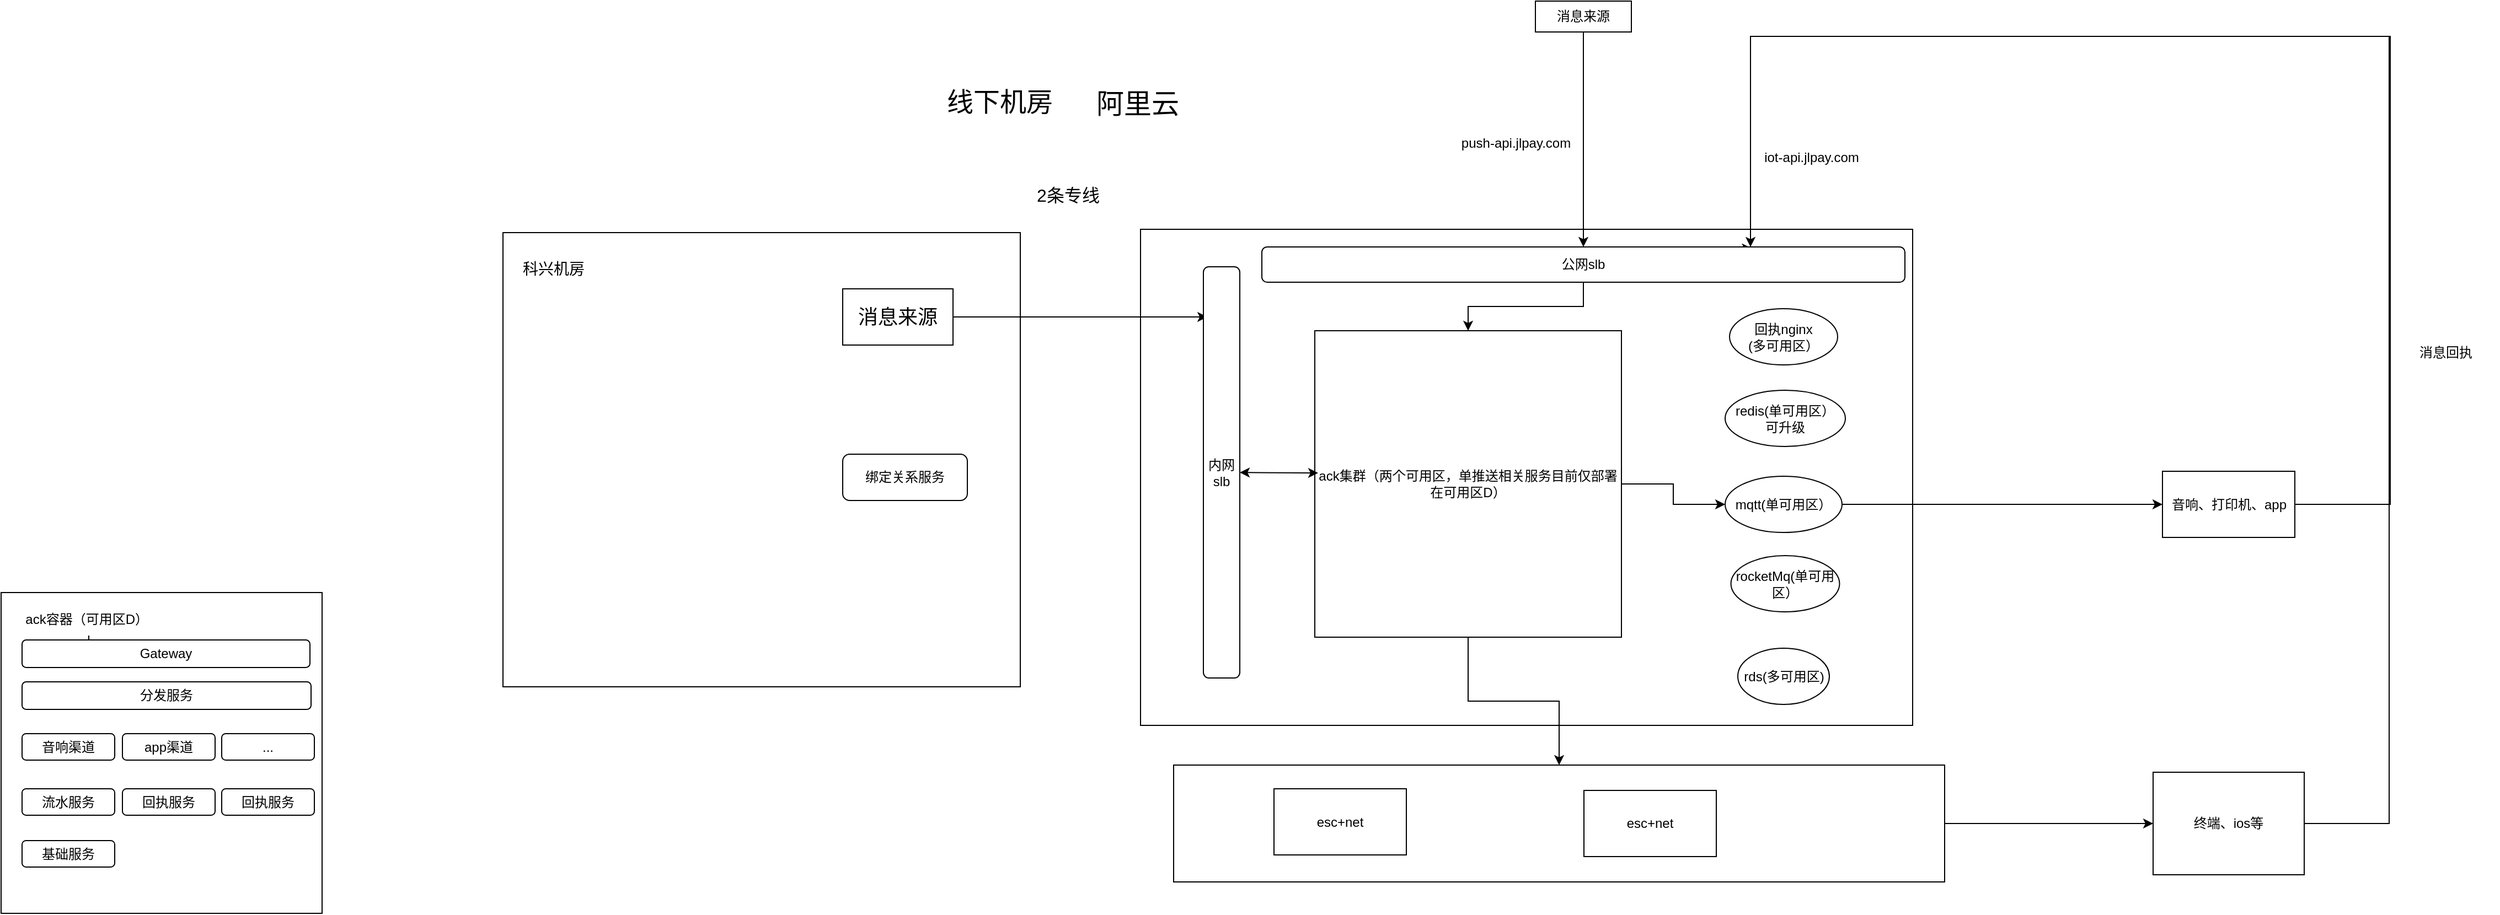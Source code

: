 <mxfile version="21.0.2" type="github">
  <diagram name="第 1 页" id="MCr-TpRp9YQij4r24jKr">
    <mxGraphModel dx="3855" dy="829" grid="0" gridSize="10" guides="1" tooltips="1" connect="1" arrows="1" fold="1" page="1" pageScale="1" pageWidth="2339" pageHeight="3300" math="0" shadow="0">
      <root>
        <mxCell id="0" />
        <mxCell id="1" parent="0" />
        <mxCell id="wj7ze2FspyCpMLqPtbik-46" value="" style="rounded=0;whiteSpace=wrap;html=1;fillStyle=auto;gradientColor=default;fillColor=none;" parent="1" vertex="1">
          <mxGeometry x="66" y="242" width="700" height="450" as="geometry" />
        </mxCell>
        <mxCell id="wj7ze2FspyCpMLqPtbik-3" value="" style="whiteSpace=wrap;html=1;aspect=fixed;" parent="1" vertex="1">
          <mxGeometry x="-967" y="571.5" width="291" height="291" as="geometry" />
        </mxCell>
        <mxCell id="wj7ze2FspyCpMLqPtbik-30" value="" style="edgeStyle=orthogonalEdgeStyle;rounded=0;orthogonalLoop=1;jettySize=auto;html=1;" parent="1" source="wj7ze2FspyCpMLqPtbik-4" target="wj7ze2FspyCpMLqPtbik-5" edge="1">
          <mxGeometry relative="1" as="geometry" />
        </mxCell>
        <mxCell id="wj7ze2FspyCpMLqPtbik-4" value="ack容器（可用区D）&amp;nbsp;" style="text;html=1;strokeColor=none;fillColor=none;align=center;verticalAlign=middle;whiteSpace=wrap;rounded=0;" parent="1" vertex="1">
          <mxGeometry x="-967" y="580.5" width="159" height="30" as="geometry" />
        </mxCell>
        <mxCell id="wj7ze2FspyCpMLqPtbik-5" value="Gateway" style="rounded=1;whiteSpace=wrap;html=1;" parent="1" vertex="1">
          <mxGeometry x="-948" y="614.5" width="261" height="25" as="geometry" />
        </mxCell>
        <mxCell id="wj7ze2FspyCpMLqPtbik-6" value="分发服务" style="rounded=1;whiteSpace=wrap;html=1;" parent="1" vertex="1">
          <mxGeometry x="-948" y="652.5" width="262" height="25" as="geometry" />
        </mxCell>
        <mxCell id="wj7ze2FspyCpMLqPtbik-7" value="音响渠道" style="rounded=1;whiteSpace=wrap;html=1;" parent="1" vertex="1">
          <mxGeometry x="-948" y="699.5" width="84" height="24" as="geometry" />
        </mxCell>
        <mxCell id="wj7ze2FspyCpMLqPtbik-8" value="app渠道" style="rounded=1;whiteSpace=wrap;html=1;" parent="1" vertex="1">
          <mxGeometry x="-857" y="699.5" width="84" height="24" as="geometry" />
        </mxCell>
        <mxCell id="wj7ze2FspyCpMLqPtbik-11" value="..." style="rounded=1;whiteSpace=wrap;html=1;" parent="1" vertex="1">
          <mxGeometry x="-767" y="699.5" width="84" height="24" as="geometry" />
        </mxCell>
        <mxCell id="wj7ze2FspyCpMLqPtbik-15" value="流水服务" style="rounded=1;whiteSpace=wrap;html=1;" parent="1" vertex="1">
          <mxGeometry x="-948" y="749.5" width="84" height="24" as="geometry" />
        </mxCell>
        <mxCell id="wj7ze2FspyCpMLqPtbik-16" value="回执服务" style="rounded=1;whiteSpace=wrap;html=1;" parent="1" vertex="1">
          <mxGeometry x="-857" y="749.5" width="84" height="24" as="geometry" />
        </mxCell>
        <mxCell id="wj7ze2FspyCpMLqPtbik-17" value="回执服务" style="rounded=1;whiteSpace=wrap;html=1;" parent="1" vertex="1">
          <mxGeometry x="-767" y="749.5" width="84" height="24" as="geometry" />
        </mxCell>
        <mxCell id="wj7ze2FspyCpMLqPtbik-18" value="基础服务" style="rounded=1;whiteSpace=wrap;html=1;" parent="1" vertex="1">
          <mxGeometry x="-948" y="796.5" width="84" height="24" as="geometry" />
        </mxCell>
        <mxCell id="wj7ze2FspyCpMLqPtbik-48" value="线下机房" style="text;html=1;align=center;verticalAlign=middle;resizable=0;points=[];autosize=1;strokeColor=none;fillColor=none;fontSize=24;" parent="1" vertex="1">
          <mxGeometry x="-119" y="106" width="114" height="41" as="geometry" />
        </mxCell>
        <mxCell id="wj7ze2FspyCpMLqPtbik-49" value="阿里云" style="text;html=1;align=center;verticalAlign=middle;resizable=0;points=[];autosize=1;strokeColor=none;fillColor=none;fontSize=25;" parent="1" vertex="1">
          <mxGeometry x="16" y="105.5" width="93" height="42" as="geometry" />
        </mxCell>
        <mxCell id="wj7ze2FspyCpMLqPtbik-59" style="edgeStyle=orthogonalEdgeStyle;rounded=0;orthogonalLoop=1;jettySize=auto;html=1;exitX=0.5;exitY=1;exitDx=0;exitDy=0;" parent="1" edge="1">
          <mxGeometry relative="1" as="geometry">
            <mxPoint x="1289" y="652" as="sourcePoint" />
            <mxPoint x="1289" y="652" as="targetPoint" />
          </mxGeometry>
        </mxCell>
        <mxCell id="wj7ze2FspyCpMLqPtbik-63" value="rds(多可用区)" style="ellipse;whiteSpace=wrap;html=1;" parent="1" vertex="1">
          <mxGeometry x="607.5" y="622" width="83" height="51" as="geometry" />
        </mxCell>
        <mxCell id="wj7ze2FspyCpMLqPtbik-64" value="redis(单可用区）&lt;br&gt;可升级" style="ellipse;whiteSpace=wrap;html=1;" parent="1" vertex="1">
          <mxGeometry x="596" y="388" width="109" height="51" as="geometry" />
        </mxCell>
        <mxCell id="wj7ze2FspyCpMLqPtbik-72" value="绑定关系服务" style="rounded=1;whiteSpace=wrap;html=1;" parent="1" vertex="1">
          <mxGeometry x="-204" y="446" width="113" height="42" as="geometry" />
        </mxCell>
        <mxCell id="wj7ze2FspyCpMLqPtbik-74" value="rocketMq(单可用区）" style="ellipse;whiteSpace=wrap;html=1;" parent="1" vertex="1">
          <mxGeometry x="601.25" y="538" width="98.5" height="51" as="geometry" />
        </mxCell>
        <mxCell id="wj7ze2FspyCpMLqPtbik-75" style="edgeStyle=orthogonalEdgeStyle;rounded=0;orthogonalLoop=1;jettySize=auto;html=1;exitX=0.5;exitY=1;exitDx=0;exitDy=0;" parent="1" edge="1">
          <mxGeometry relative="1" as="geometry">
            <mxPoint x="1289" y="652" as="sourcePoint" />
            <mxPoint x="1289" y="652" as="targetPoint" />
          </mxGeometry>
        </mxCell>
        <mxCell id="wj7ze2FspyCpMLqPtbik-83" value="&lt;font style=&quot;font-size: 16px;&quot;&gt;2条专线&lt;/font&gt;" style="text;html=1;align=center;verticalAlign=middle;resizable=0;points=[];autosize=1;strokeColor=none;fillColor=none;" parent="1" vertex="1">
          <mxGeometry x="-38" y="195" width="75" height="31" as="geometry" />
        </mxCell>
        <mxCell id="zfmJjST6kK-W_wdBdOCa-14" style="edgeStyle=orthogonalEdgeStyle;rounded=0;orthogonalLoop=1;jettySize=auto;html=1;" edge="1" parent="1" source="wj7ze2FspyCpMLqPtbik-88" target="wj7ze2FspyCpMLqPtbik-105">
          <mxGeometry relative="1" as="geometry" />
        </mxCell>
        <mxCell id="wj7ze2FspyCpMLqPtbik-88" value="mqtt(单可用区）" style="ellipse;whiteSpace=wrap;html=1;" parent="1" vertex="1">
          <mxGeometry x="596" y="466" width="106" height="51" as="geometry" />
        </mxCell>
        <mxCell id="wj7ze2FspyCpMLqPtbik-89" value="回执nginx&lt;br&gt;(多可用区）" style="ellipse;whiteSpace=wrap;html=1;" parent="1" vertex="1">
          <mxGeometry x="600" y="314" width="98" height="51" as="geometry" />
        </mxCell>
        <mxCell id="zfmJjST6kK-W_wdBdOCa-30" style="edgeStyle=orthogonalEdgeStyle;rounded=0;orthogonalLoop=1;jettySize=auto;html=1;entryX=0.109;entryY=0.122;entryDx=0;entryDy=0;entryPerimeter=0;" edge="1" parent="1" source="wj7ze2FspyCpMLqPtbik-71" target="zfmJjST6kK-W_wdBdOCa-6">
          <mxGeometry relative="1" as="geometry" />
        </mxCell>
        <mxCell id="wj7ze2FspyCpMLqPtbik-71" value="&lt;font style=&quot;font-size: 18px;&quot;&gt;消息来源&lt;/font&gt;" style="rounded=0;whiteSpace=wrap;html=1;" parent="1" vertex="1">
          <mxGeometry x="-204" y="296" width="100" height="51" as="geometry" />
        </mxCell>
        <mxCell id="zfmJjST6kK-W_wdBdOCa-25" style="edgeStyle=orthogonalEdgeStyle;rounded=0;orthogonalLoop=1;jettySize=auto;html=1;entryX=0.762;entryY=0.044;entryDx=0;entryDy=0;entryPerimeter=0;" edge="1" parent="1" source="wj7ze2FspyCpMLqPtbik-105" target="zfmJjST6kK-W_wdBdOCa-2">
          <mxGeometry relative="1" as="geometry">
            <Array as="points">
              <mxPoint x="1199" y="492" />
              <mxPoint x="1199" y="67" />
              <mxPoint x="619" y="67" />
              <mxPoint x="619" y="259" />
            </Array>
          </mxGeometry>
        </mxCell>
        <mxCell id="wj7ze2FspyCpMLqPtbik-105" value="音响、打印机、app" style="whiteSpace=wrap;html=1;" parent="1" vertex="1">
          <mxGeometry x="992.5" y="461.5" width="120" height="60" as="geometry" />
        </mxCell>
        <mxCell id="zfmJjST6kK-W_wdBdOCa-4" style="edgeStyle=orthogonalEdgeStyle;rounded=0;orthogonalLoop=1;jettySize=auto;html=1;entryX=0.5;entryY=0;entryDx=0;entryDy=0;" edge="1" parent="1" source="wj7ze2FspyCpMLqPtbik-109" target="zfmJjST6kK-W_wdBdOCa-2">
          <mxGeometry relative="1" as="geometry" />
        </mxCell>
        <mxCell id="wj7ze2FspyCpMLqPtbik-109" value="消息来源" style="rounded=0;whiteSpace=wrap;html=1;" parent="1" vertex="1">
          <mxGeometry x="424" y="35" width="87" height="28" as="geometry" />
        </mxCell>
        <mxCell id="zfmJjST6kK-W_wdBdOCa-12" style="edgeStyle=orthogonalEdgeStyle;rounded=0;orthogonalLoop=1;jettySize=auto;html=1;" edge="1" parent="1" source="zfmJjST6kK-W_wdBdOCa-2" target="zfmJjST6kK-W_wdBdOCa-7">
          <mxGeometry relative="1" as="geometry" />
        </mxCell>
        <mxCell id="zfmJjST6kK-W_wdBdOCa-2" value="公网slb" style="rounded=1;whiteSpace=wrap;html=1;" vertex="1" parent="1">
          <mxGeometry x="176" y="258" width="583" height="32" as="geometry" />
        </mxCell>
        <mxCell id="zfmJjST6kK-W_wdBdOCa-5" value="push-api.jlpay.com" style="text;html=1;align=center;verticalAlign=middle;resizable=0;points=[];autosize=1;strokeColor=none;fillColor=none;" vertex="1" parent="1">
          <mxGeometry x="347" y="151" width="117" height="26" as="geometry" />
        </mxCell>
        <mxCell id="zfmJjST6kK-W_wdBdOCa-6" value="内网slb" style="rounded=1;whiteSpace=wrap;html=1;" vertex="1" parent="1">
          <mxGeometry x="123" y="276" width="33" height="373" as="geometry" />
        </mxCell>
        <mxCell id="zfmJjST6kK-W_wdBdOCa-13" style="edgeStyle=orthogonalEdgeStyle;rounded=0;orthogonalLoop=1;jettySize=auto;html=1;exitX=1;exitY=0.5;exitDx=0;exitDy=0;" edge="1" parent="1" source="zfmJjST6kK-W_wdBdOCa-7" target="wj7ze2FspyCpMLqPtbik-88">
          <mxGeometry relative="1" as="geometry" />
        </mxCell>
        <mxCell id="zfmJjST6kK-W_wdBdOCa-18" style="edgeStyle=orthogonalEdgeStyle;rounded=0;orthogonalLoop=1;jettySize=auto;html=1;exitX=0.5;exitY=1;exitDx=0;exitDy=0;" edge="1" parent="1" source="zfmJjST6kK-W_wdBdOCa-7" target="zfmJjST6kK-W_wdBdOCa-15">
          <mxGeometry relative="1" as="geometry" />
        </mxCell>
        <mxCell id="zfmJjST6kK-W_wdBdOCa-7" value="ack集群（两个可用区，单推送相关服务目前仅部署在可用区D）" style="whiteSpace=wrap;html=1;aspect=fixed;" vertex="1" parent="1">
          <mxGeometry x="224" y="334" width="278" height="278" as="geometry" />
        </mxCell>
        <mxCell id="zfmJjST6kK-W_wdBdOCa-11" value="" style="endArrow=classic;startArrow=classic;html=1;rounded=0;" edge="1" parent="1" source="zfmJjST6kK-W_wdBdOCa-6">
          <mxGeometry width="50" height="50" relative="1" as="geometry">
            <mxPoint x="594" y="571" as="sourcePoint" />
            <mxPoint x="227" y="463" as="targetPoint" />
          </mxGeometry>
        </mxCell>
        <mxCell id="zfmJjST6kK-W_wdBdOCa-20" style="edgeStyle=orthogonalEdgeStyle;rounded=0;orthogonalLoop=1;jettySize=auto;html=1;" edge="1" parent="1" source="zfmJjST6kK-W_wdBdOCa-15" target="zfmJjST6kK-W_wdBdOCa-19">
          <mxGeometry relative="1" as="geometry" />
        </mxCell>
        <mxCell id="zfmJjST6kK-W_wdBdOCa-15" value="" style="rounded=0;whiteSpace=wrap;html=1;" vertex="1" parent="1">
          <mxGeometry x="96" y="728" width="699" height="106" as="geometry" />
        </mxCell>
        <mxCell id="zfmJjST6kK-W_wdBdOCa-16" value="esc+net" style="rounded=0;whiteSpace=wrap;html=1;" vertex="1" parent="1">
          <mxGeometry x="187" y="749.5" width="120" height="60" as="geometry" />
        </mxCell>
        <mxCell id="zfmJjST6kK-W_wdBdOCa-17" value="esc+net" style="rounded=0;whiteSpace=wrap;html=1;" vertex="1" parent="1">
          <mxGeometry x="468" y="751" width="120" height="60" as="geometry" />
        </mxCell>
        <mxCell id="zfmJjST6kK-W_wdBdOCa-24" style="edgeStyle=orthogonalEdgeStyle;rounded=0;orthogonalLoop=1;jettySize=auto;html=1;" edge="1" parent="1" source="zfmJjST6kK-W_wdBdOCa-19" target="zfmJjST6kK-W_wdBdOCa-2">
          <mxGeometry relative="1" as="geometry">
            <mxPoint x="1306.6" y="334.6" as="targetPoint" />
            <Array as="points">
              <mxPoint x="1198" y="781" />
              <mxPoint x="1198" y="67" />
              <mxPoint x="619" y="67" />
            </Array>
          </mxGeometry>
        </mxCell>
        <mxCell id="zfmJjST6kK-W_wdBdOCa-19" value="终端、ios等" style="rounded=0;whiteSpace=wrap;html=1;" vertex="1" parent="1">
          <mxGeometry x="984" y="734.5" width="137" height="93" as="geometry" />
        </mxCell>
        <mxCell id="zfmJjST6kK-W_wdBdOCa-26" value="iot-api.jlpay.com" style="text;html=1;align=center;verticalAlign=middle;resizable=0;points=[];autosize=1;strokeColor=none;fillColor=none;" vertex="1" parent="1">
          <mxGeometry x="622" y="164" width="104" height="26" as="geometry" />
        </mxCell>
        <mxCell id="zfmJjST6kK-W_wdBdOCa-27" value="消息回执" style="text;html=1;align=center;verticalAlign=middle;resizable=0;points=[];autosize=1;strokeColor=none;fillColor=none;" vertex="1" parent="1">
          <mxGeometry x="1216" y="341" width="66" height="26" as="geometry" />
        </mxCell>
        <mxCell id="zfmJjST6kK-W_wdBdOCa-31" value="" style="rounded=0;whiteSpace=wrap;html=1;fillColor=none;" vertex="1" parent="1">
          <mxGeometry x="-512" y="245" width="469" height="412" as="geometry" />
        </mxCell>
        <mxCell id="zfmJjST6kK-W_wdBdOCa-32" value="&lt;font style=&quot;font-size: 14px;&quot;&gt;科兴机房&lt;/font&gt;" style="text;html=1;strokeColor=none;fillColor=none;align=center;verticalAlign=middle;whiteSpace=wrap;rounded=0;" vertex="1" parent="1">
          <mxGeometry x="-496" y="263" width="60" height="30" as="geometry" />
        </mxCell>
      </root>
    </mxGraphModel>
  </diagram>
</mxfile>
